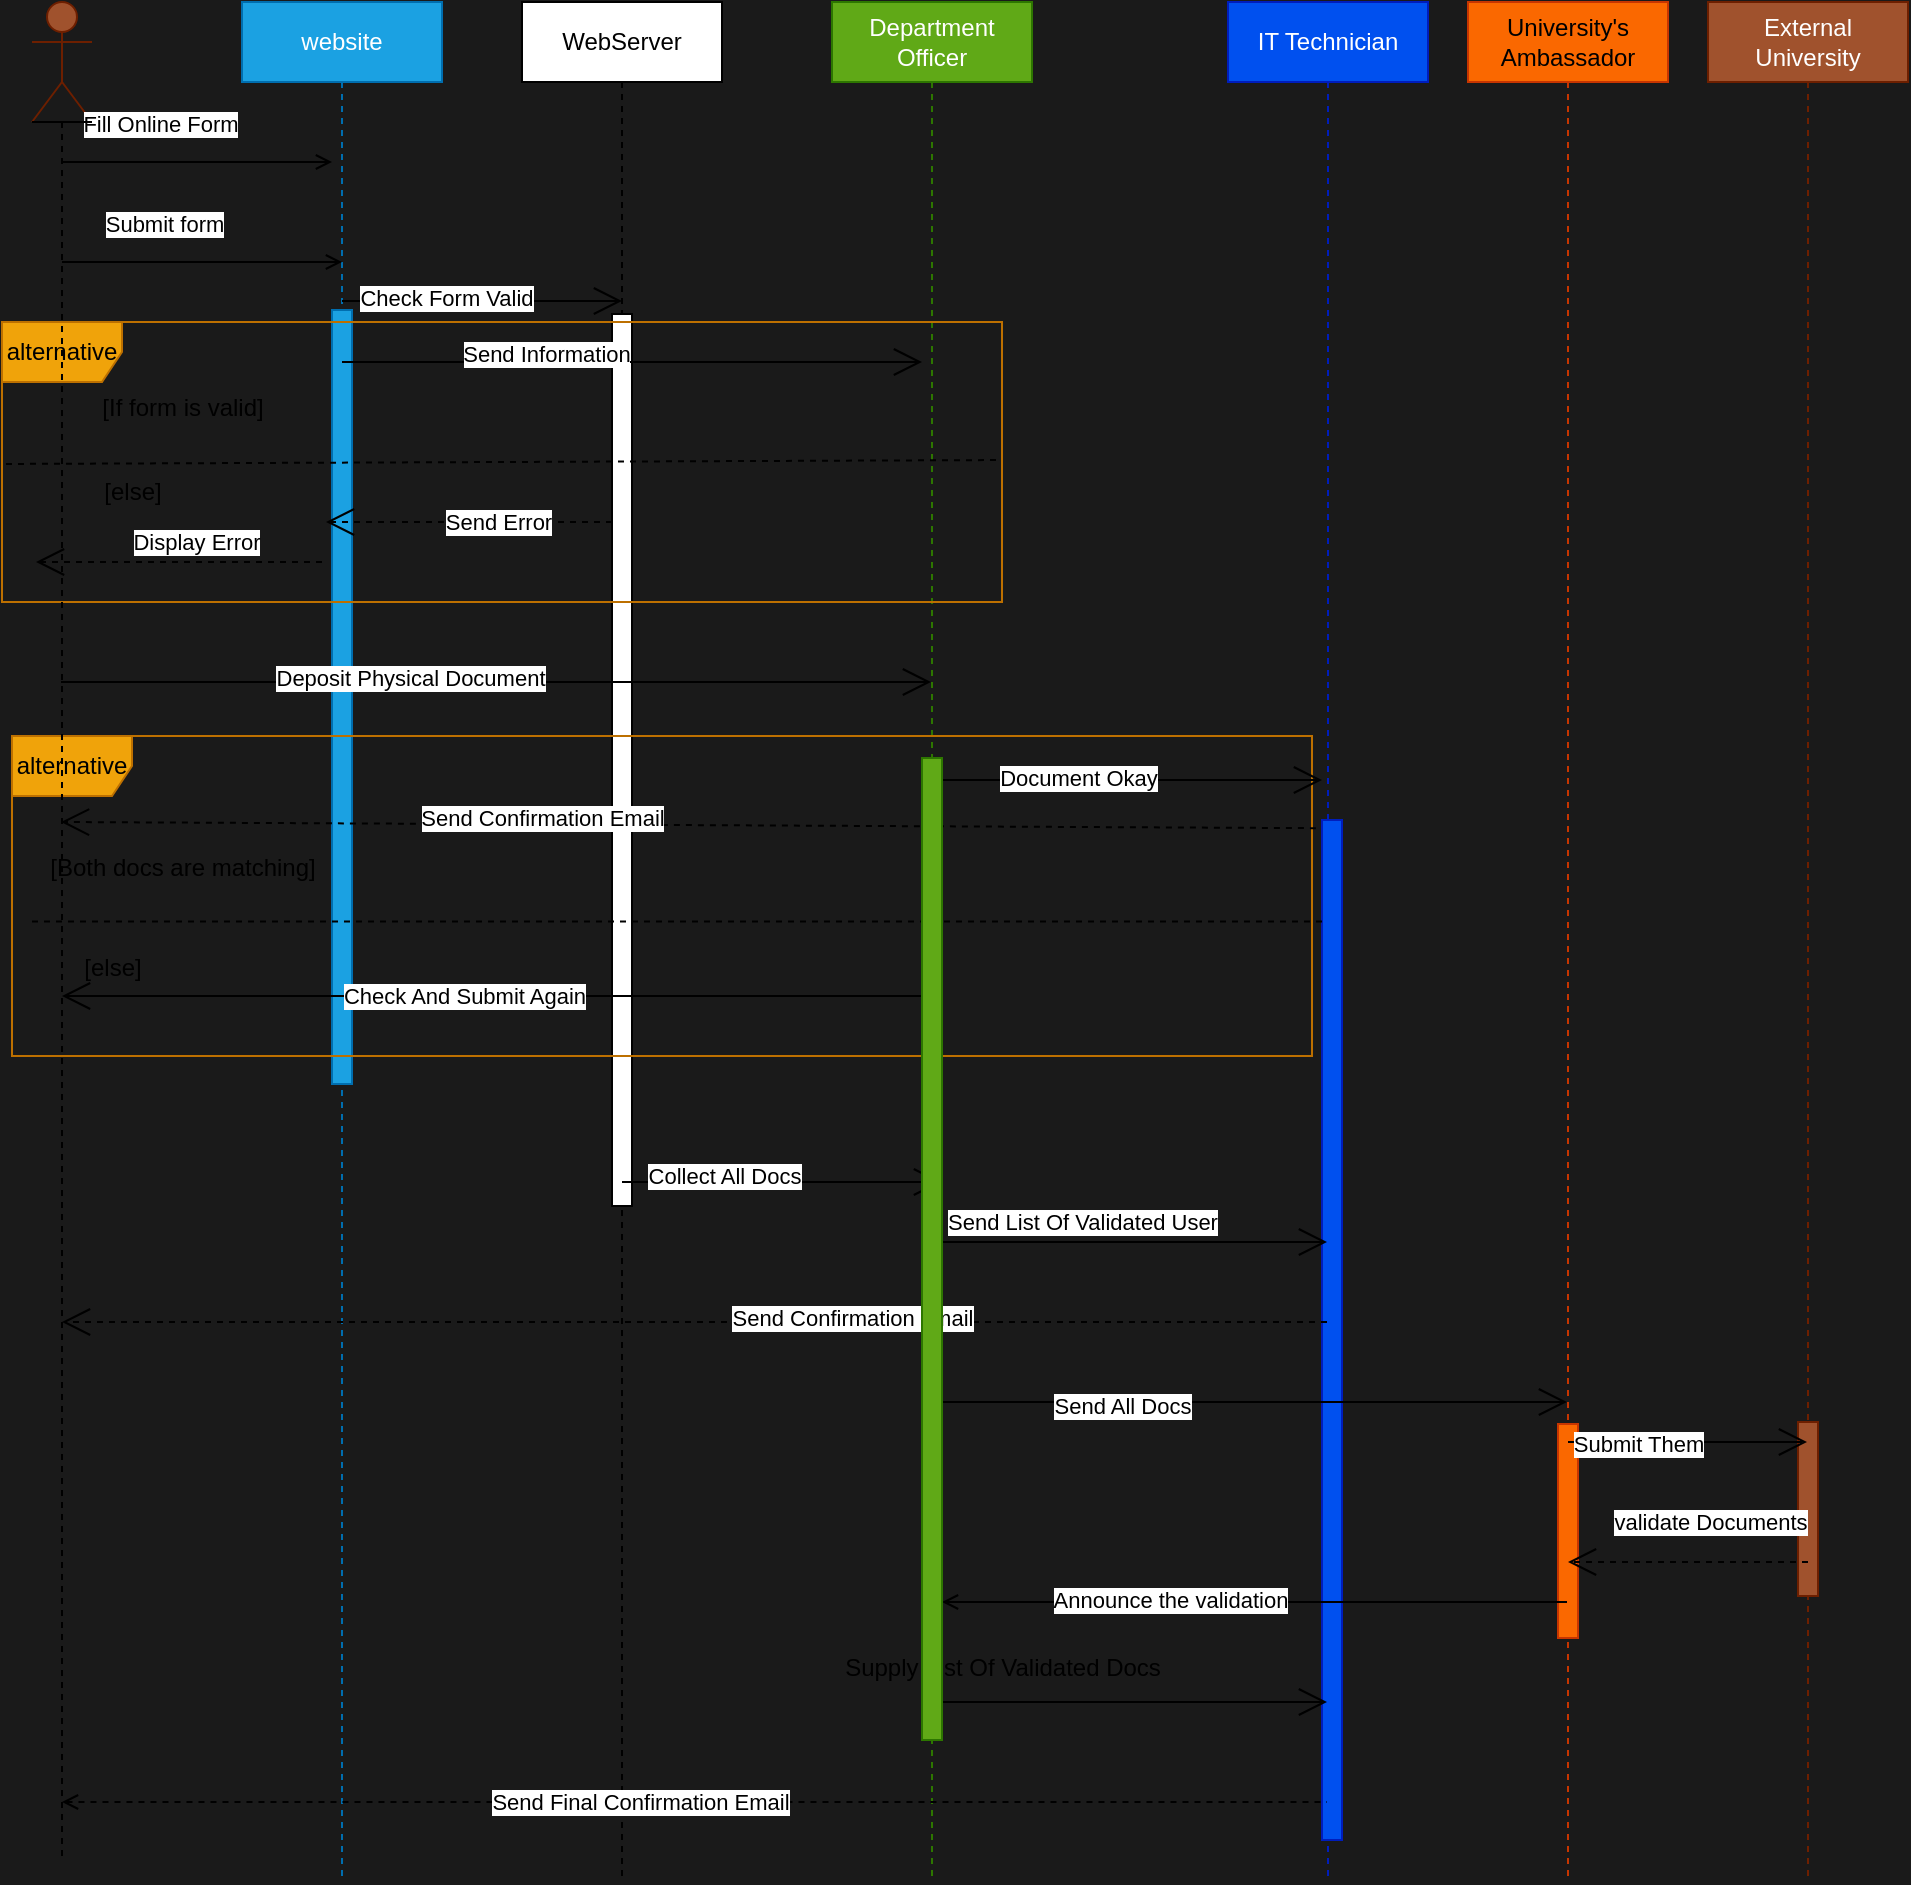 <mxfile version="22.1.2" type="device">
  <diagram name="Page-1" id="2YBvvXClWsGukQMizWep">
    <mxGraphModel dx="864" dy="556" grid="0" gridSize="10" guides="1" tooltips="1" connect="1" arrows="1" fold="1" page="1" pageScale="1" pageWidth="850" pageHeight="1100" background="#1A1A1A" math="0" shadow="0">
      <root>
        <mxCell id="0" />
        <mxCell id="1" parent="0" />
        <mxCell id="aM9ryv3xv72pqoxQDRHE-1" value="website" style="shape=umlLifeline;perimeter=lifelinePerimeter;whiteSpace=wrap;html=1;container=0;dropTarget=0;collapsible=0;recursiveResize=0;outlineConnect=0;portConstraint=eastwest;newEdgeStyle={&quot;edgeStyle&quot;:&quot;elbowEdgeStyle&quot;,&quot;elbow&quot;:&quot;vertical&quot;,&quot;curved&quot;:0,&quot;rounded&quot;:0};fillColor=#1ba1e2;fontColor=#ffffff;strokeColor=#006EAF;" parent="1" vertex="1">
          <mxGeometry x="130" y="20" width="100" height="940" as="geometry" />
        </mxCell>
        <mxCell id="6HMPEttAioVZYCfV79IP-67" value="" style="html=1;points=[[0,0,0,0,5],[0,1,0,0,-5],[1,0,0,0,5],[1,1,0,0,-5]];perimeter=orthogonalPerimeter;outlineConnect=0;targetShapes=umlLifeline;portConstraint=eastwest;newEdgeStyle={&quot;curved&quot;:0,&quot;rounded&quot;:0};fillColor=#1ba1e2;fontColor=#ffffff;strokeColor=#006EAF;" vertex="1" parent="aM9ryv3xv72pqoxQDRHE-1">
          <mxGeometry x="45" y="154" width="10" height="387" as="geometry" />
        </mxCell>
        <mxCell id="aM9ryv3xv72pqoxQDRHE-5" value="WebServer" style="shape=umlLifeline;perimeter=lifelinePerimeter;whiteSpace=wrap;html=1;container=0;dropTarget=0;collapsible=0;recursiveResize=0;outlineConnect=0;portConstraint=eastwest;newEdgeStyle={&quot;edgeStyle&quot;:&quot;elbowEdgeStyle&quot;,&quot;elbow&quot;:&quot;vertical&quot;,&quot;curved&quot;:0,&quot;rounded&quot;:0};" parent="1" vertex="1">
          <mxGeometry x="270" y="20" width="100" height="940" as="geometry" />
        </mxCell>
        <mxCell id="6HMPEttAioVZYCfV79IP-68" value="" style="html=1;points=[[0,0,0,0,5],[0,1,0,0,-5],[1,0,0,0,5],[1,1,0,0,-5]];perimeter=orthogonalPerimeter;outlineConnect=0;targetShapes=umlLifeline;portConstraint=eastwest;newEdgeStyle={&quot;curved&quot;:0,&quot;rounded&quot;:0};" vertex="1" parent="aM9ryv3xv72pqoxQDRHE-5">
          <mxGeometry x="45" y="156" width="10" height="446" as="geometry" />
        </mxCell>
        <mxCell id="6HMPEttAioVZYCfV79IP-1" value="" style="shape=umlActor;verticalLabelPosition=bottom;verticalAlign=top;html=1;outlineConnect=0;fillColor=#a0522d;fontColor=#ffffff;strokeColor=#6D1F00;" vertex="1" parent="1">
          <mxGeometry x="25" y="20" width="30" height="60" as="geometry" />
        </mxCell>
        <mxCell id="6HMPEttAioVZYCfV79IP-4" value="Department Officer" style="shape=umlLifeline;perimeter=lifelinePerimeter;whiteSpace=wrap;html=1;container=0;dropTarget=0;collapsible=0;recursiveResize=0;outlineConnect=0;portConstraint=eastwest;newEdgeStyle={&quot;edgeStyle&quot;:&quot;elbowEdgeStyle&quot;,&quot;elbow&quot;:&quot;vertical&quot;,&quot;curved&quot;:0,&quot;rounded&quot;:0};fillColor=#60a917;fontColor=#ffffff;strokeColor=#2D7600;" vertex="1" parent="1">
          <mxGeometry x="425" y="20" width="100" height="940" as="geometry" />
        </mxCell>
        <mxCell id="6HMPEttAioVZYCfV79IP-8" value="External University" style="shape=umlLifeline;perimeter=lifelinePerimeter;whiteSpace=wrap;html=1;container=0;dropTarget=0;collapsible=0;recursiveResize=0;outlineConnect=0;portConstraint=eastwest;newEdgeStyle={&quot;edgeStyle&quot;:&quot;elbowEdgeStyle&quot;,&quot;elbow&quot;:&quot;vertical&quot;,&quot;curved&quot;:0,&quot;rounded&quot;:0};fillColor=#a0522d;fontColor=#ffffff;strokeColor=#6D1F00;" vertex="1" parent="1">
          <mxGeometry x="863" y="20" width="100" height="940" as="geometry" />
        </mxCell>
        <mxCell id="6HMPEttAioVZYCfV79IP-72" value="" style="html=1;points=[[0,0,0,0,5],[0,1,0,0,-5],[1,0,0,0,5],[1,1,0,0,-5]];perimeter=orthogonalPerimeter;outlineConnect=0;targetShapes=umlLifeline;portConstraint=eastwest;newEdgeStyle={&quot;curved&quot;:0,&quot;rounded&quot;:0};fillColor=#a0522d;fontColor=#ffffff;strokeColor=#6D1F00;" vertex="1" parent="6HMPEttAioVZYCfV79IP-8">
          <mxGeometry x="45" y="710" width="10" height="87" as="geometry" />
        </mxCell>
        <mxCell id="aM9ryv3xv72pqoxQDRHE-3" value="Fill Online Form" style="html=1;verticalAlign=bottom;startArrow=none;endArrow=open;startSize=8;edgeStyle=elbowEdgeStyle;elbow=vertical;curved=0;rounded=0;startFill=0;endFill=0;" parent="1" edge="1" source="6HMPEttAioVZYCfV79IP-24">
          <mxGeometry x="-0.273" y="10" relative="1" as="geometry">
            <mxPoint x="120" y="100" as="sourcePoint" />
            <mxPoint x="175" y="100" as="targetPoint" />
            <Array as="points">
              <mxPoint x="140" y="100" />
            </Array>
            <mxPoint as="offset" />
          </mxGeometry>
        </mxCell>
        <mxCell id="6HMPEttAioVZYCfV79IP-13" value="" style="endArrow=open;endFill=1;endSize=12;html=1;rounded=0;" edge="1" parent="1">
          <mxGeometry width="160" relative="1" as="geometry">
            <mxPoint x="180" y="169.5" as="sourcePoint" />
            <mxPoint x="320" y="169.5" as="targetPoint" />
          </mxGeometry>
        </mxCell>
        <mxCell id="6HMPEttAioVZYCfV79IP-14" value="Check Form Valid" style="edgeLabel;html=1;align=center;verticalAlign=middle;resizable=0;points=[];" vertex="1" connectable="0" parent="6HMPEttAioVZYCfV79IP-13">
          <mxGeometry x="-0.257" y="2" relative="1" as="geometry">
            <mxPoint as="offset" />
          </mxGeometry>
        </mxCell>
        <mxCell id="6HMPEttAioVZYCfV79IP-15" value="Submit form" style="html=1;verticalAlign=bottom;startArrow=none;endArrow=open;startSize=8;edgeStyle=elbowEdgeStyle;elbow=vertical;curved=0;rounded=0;startFill=0;endFill=0;" edge="1" parent="1" source="6HMPEttAioVZYCfV79IP-24">
          <mxGeometry x="-0.273" y="10" relative="1" as="geometry">
            <mxPoint x="90" y="120" as="sourcePoint" />
            <mxPoint x="180" y="150" as="targetPoint" />
            <Array as="points">
              <mxPoint x="120" y="150" />
            </Array>
            <mxPoint as="offset" />
          </mxGeometry>
        </mxCell>
        <mxCell id="6HMPEttAioVZYCfV79IP-16" value="alternative" style="shape=umlFrame;whiteSpace=wrap;html=1;pointerEvents=0;fillColor=#f0a30a;fontColor=#000000;strokeColor=#BD7000;" vertex="1" parent="1">
          <mxGeometry x="10" y="180" width="500" height="140" as="geometry" />
        </mxCell>
        <mxCell id="6HMPEttAioVZYCfV79IP-17" value="" style="endArrow=none;dashed=1;endFill=0;endSize=12;html=1;rounded=0;entryX=0.998;entryY=0.493;entryDx=0;entryDy=0;entryPerimeter=0;exitX=0.004;exitY=0.507;exitDx=0;exitDy=0;exitPerimeter=0;" edge="1" parent="1" source="6HMPEttAioVZYCfV79IP-16" target="6HMPEttAioVZYCfV79IP-16">
          <mxGeometry width="160" relative="1" as="geometry">
            <mxPoint x="60" y="249.48" as="sourcePoint" />
            <mxPoint x="360" y="250.52" as="targetPoint" />
          </mxGeometry>
        </mxCell>
        <mxCell id="6HMPEttAioVZYCfV79IP-18" value="[If form is valid]" style="text;html=1;align=center;verticalAlign=middle;resizable=0;points=[];autosize=1;strokeColor=none;fillColor=none;" vertex="1" parent="1">
          <mxGeometry x="50" y="208" width="100" height="30" as="geometry" />
        </mxCell>
        <mxCell id="6HMPEttAioVZYCfV79IP-19" value="IT Technician" style="shape=umlLifeline;perimeter=lifelinePerimeter;whiteSpace=wrap;html=1;container=0;dropTarget=0;collapsible=0;recursiveResize=0;outlineConnect=0;portConstraint=eastwest;newEdgeStyle={&quot;edgeStyle&quot;:&quot;elbowEdgeStyle&quot;,&quot;elbow&quot;:&quot;vertical&quot;,&quot;curved&quot;:0,&quot;rounded&quot;:0};fillColor=#0050ef;fontColor=#ffffff;strokeColor=#001DBC;" vertex="1" parent="1">
          <mxGeometry x="623" y="20" width="100" height="940" as="geometry" />
        </mxCell>
        <mxCell id="6HMPEttAioVZYCfV79IP-70" value="" style="html=1;points=[[0,0,0,0,5],[0,1,0,0,-5],[1,0,0,0,5],[1,1,0,0,-5]];perimeter=orthogonalPerimeter;outlineConnect=0;targetShapes=umlLifeline;portConstraint=eastwest;newEdgeStyle={&quot;curved&quot;:0,&quot;rounded&quot;:0};fillColor=#0050ef;fontColor=#ffffff;strokeColor=#001DBC;" vertex="1" parent="6HMPEttAioVZYCfV79IP-19">
          <mxGeometry x="47" y="409" width="10" height="510" as="geometry" />
        </mxCell>
        <mxCell id="6HMPEttAioVZYCfV79IP-33" value="alternative" style="shape=umlFrame;whiteSpace=wrap;html=1;pointerEvents=0;fillColor=#f0a30a;fontColor=#000000;strokeColor=#BD7000;" vertex="1" parent="6HMPEttAioVZYCfV79IP-19">
          <mxGeometry x="-608" y="367" width="650" height="160" as="geometry" />
        </mxCell>
        <mxCell id="6HMPEttAioVZYCfV79IP-22" value="" style="endArrow=open;endFill=1;endSize=12;html=1;rounded=0;" edge="1" parent="1">
          <mxGeometry width="160" relative="1" as="geometry">
            <mxPoint x="180" y="200" as="sourcePoint" />
            <mxPoint x="470" y="200" as="targetPoint" />
          </mxGeometry>
        </mxCell>
        <mxCell id="6HMPEttAioVZYCfV79IP-23" value="Send Information" style="edgeLabel;html=1;align=center;verticalAlign=middle;resizable=0;points=[];" vertex="1" connectable="0" parent="6HMPEttAioVZYCfV79IP-22">
          <mxGeometry x="-0.297" y="4" relative="1" as="geometry">
            <mxPoint as="offset" />
          </mxGeometry>
        </mxCell>
        <mxCell id="6HMPEttAioVZYCfV79IP-24" value="" style="shape=umlLifeline;perimeter=lifelinePerimeter;whiteSpace=wrap;html=1;container=1;dropTarget=0;collapsible=0;recursiveResize=0;outlineConnect=0;portConstraint=eastwest;newEdgeStyle={&quot;curved&quot;:0,&quot;rounded&quot;:0};participant=umlEntity;size=0;" vertex="1" parent="1">
          <mxGeometry x="20" y="80" width="40" height="870" as="geometry" />
        </mxCell>
        <mxCell id="6HMPEttAioVZYCfV79IP-27" value="" style="endArrow=open;endFill=1;endSize=12;html=1;rounded=0;entryX=0.47;entryY=0.867;entryDx=0;entryDy=0;entryPerimeter=0;dashed=1;" edge="1" parent="1">
          <mxGeometry width="160" relative="1" as="geometry">
            <mxPoint x="170" y="300" as="sourcePoint" />
            <mxPoint x="27" y="300" as="targetPoint" />
          </mxGeometry>
        </mxCell>
        <mxCell id="6HMPEttAioVZYCfV79IP-29" value="Display Error" style="edgeLabel;html=1;align=center;verticalAlign=middle;resizable=0;points=[];" vertex="1" connectable="0" parent="6HMPEttAioVZYCfV79IP-27">
          <mxGeometry x="-0.119" relative="1" as="geometry">
            <mxPoint y="-10" as="offset" />
          </mxGeometry>
        </mxCell>
        <mxCell id="6HMPEttAioVZYCfV79IP-30" value="" style="endArrow=open;endFill=1;endSize=12;html=1;rounded=0;" edge="1" parent="1">
          <mxGeometry width="160" relative="1" as="geometry">
            <mxPoint x="39.5" y="360" as="sourcePoint" />
            <mxPoint x="474.5" y="360" as="targetPoint" />
          </mxGeometry>
        </mxCell>
        <mxCell id="6HMPEttAioVZYCfV79IP-31" value="Deposit Physical Document" style="edgeLabel;html=1;align=center;verticalAlign=middle;resizable=0;points=[];" vertex="1" connectable="0" parent="6HMPEttAioVZYCfV79IP-30">
          <mxGeometry x="-0.202" y="2" relative="1" as="geometry">
            <mxPoint x="1" as="offset" />
          </mxGeometry>
        </mxCell>
        <mxCell id="6HMPEttAioVZYCfV79IP-32" value="[else]" style="text;html=1;align=center;verticalAlign=middle;resizable=0;points=[];autosize=1;strokeColor=none;fillColor=none;" vertex="1" parent="1">
          <mxGeometry x="50" y="250" width="50" height="30" as="geometry" />
        </mxCell>
        <mxCell id="6HMPEttAioVZYCfV79IP-34" value="" style="endArrow=none;dashed=1;endFill=0;endSize=12;html=1;rounded=0;" edge="1" parent="1" target="6HMPEttAioVZYCfV79IP-19">
          <mxGeometry width="160" relative="1" as="geometry">
            <mxPoint x="25" y="479.74" as="sourcePoint" />
            <mxPoint x="608.48" y="468" as="targetPoint" />
          </mxGeometry>
        </mxCell>
        <mxCell id="6HMPEttAioVZYCfV79IP-35" value="[Both docs are matching]" style="text;html=1;align=center;verticalAlign=middle;resizable=0;points=[];autosize=1;strokeColor=none;fillColor=none;" vertex="1" parent="1">
          <mxGeometry x="20" y="438" width="160" height="30" as="geometry" />
        </mxCell>
        <mxCell id="6HMPEttAioVZYCfV79IP-36" value="[else]" style="text;html=1;align=center;verticalAlign=middle;resizable=0;points=[];autosize=1;strokeColor=none;fillColor=none;" vertex="1" parent="1">
          <mxGeometry x="40" y="488" width="50" height="30" as="geometry" />
        </mxCell>
        <mxCell id="6HMPEttAioVZYCfV79IP-37" value="" style="endArrow=open;endFill=1;endSize=12;html=1;rounded=0;entryX=0.47;entryY=0.867;entryDx=0;entryDy=0;entryPerimeter=0;dashed=1;" edge="1" parent="1">
          <mxGeometry width="160" relative="1" as="geometry">
            <mxPoint x="315" y="280" as="sourcePoint" />
            <mxPoint x="172" y="280" as="targetPoint" />
          </mxGeometry>
        </mxCell>
        <mxCell id="6HMPEttAioVZYCfV79IP-38" value="Send Error" style="edgeLabel;html=1;align=center;verticalAlign=middle;resizable=0;points=[];" vertex="1" connectable="0" parent="6HMPEttAioVZYCfV79IP-37">
          <mxGeometry x="-0.193" relative="1" as="geometry">
            <mxPoint as="offset" />
          </mxGeometry>
        </mxCell>
        <mxCell id="6HMPEttAioVZYCfV79IP-39" value="" style="endArrow=open;endFill=1;endSize=12;html=1;rounded=0;dashed=1;exitX=1.003;exitY=0.288;exitDx=0;exitDy=0;exitPerimeter=0;" edge="1" parent="1" source="6HMPEttAioVZYCfV79IP-33">
          <mxGeometry width="160" relative="1" as="geometry">
            <mxPoint x="600" y="430" as="sourcePoint" />
            <mxPoint x="39.5" y="430" as="targetPoint" />
          </mxGeometry>
        </mxCell>
        <mxCell id="6HMPEttAioVZYCfV79IP-41" value="Send Confirmation Email" style="edgeLabel;html=1;align=center;verticalAlign=middle;resizable=0;points=[];" vertex="1" connectable="0" parent="6HMPEttAioVZYCfV79IP-39">
          <mxGeometry x="0.233" y="-3" relative="1" as="geometry">
            <mxPoint as="offset" />
          </mxGeometry>
        </mxCell>
        <mxCell id="6HMPEttAioVZYCfV79IP-42" value="" style="endArrow=open;endFill=1;endSize=12;html=1;rounded=0;" edge="1" parent="1">
          <mxGeometry width="160" relative="1" as="geometry">
            <mxPoint x="474.5" y="409" as="sourcePoint" />
            <mxPoint x="670" y="409" as="targetPoint" />
          </mxGeometry>
        </mxCell>
        <mxCell id="6HMPEttAioVZYCfV79IP-43" value="Document Okay" style="edgeLabel;html=1;align=center;verticalAlign=middle;resizable=0;points=[];" vertex="1" connectable="0" parent="6HMPEttAioVZYCfV79IP-42">
          <mxGeometry x="-0.259" y="1" relative="1" as="geometry">
            <mxPoint x="1" as="offset" />
          </mxGeometry>
        </mxCell>
        <mxCell id="6HMPEttAioVZYCfV79IP-44" value="" style="endArrow=open;endFill=1;endSize=12;html=1;rounded=0;" edge="1" parent="1">
          <mxGeometry width="160" relative="1" as="geometry">
            <mxPoint x="475" y="517" as="sourcePoint" />
            <mxPoint x="40" y="517" as="targetPoint" />
          </mxGeometry>
        </mxCell>
        <mxCell id="6HMPEttAioVZYCfV79IP-45" value="Check And Submit Again" style="edgeLabel;html=1;align=center;verticalAlign=middle;resizable=0;points=[];" vertex="1" connectable="0" parent="6HMPEttAioVZYCfV79IP-44">
          <mxGeometry x="0.076" relative="1" as="geometry">
            <mxPoint as="offset" />
          </mxGeometry>
        </mxCell>
        <mxCell id="6HMPEttAioVZYCfV79IP-46" value="" style="endArrow=open;endFill=1;endSize=12;html=1;rounded=0;" edge="1" parent="1">
          <mxGeometry width="160" relative="1" as="geometry">
            <mxPoint x="320" y="610" as="sourcePoint" />
            <mxPoint x="480" y="610" as="targetPoint" />
          </mxGeometry>
        </mxCell>
        <mxCell id="6HMPEttAioVZYCfV79IP-47" value="Collect All Docs" style="edgeLabel;html=1;align=center;verticalAlign=middle;resizable=0;points=[];" vertex="1" connectable="0" parent="6HMPEttAioVZYCfV79IP-46">
          <mxGeometry x="-0.362" y="3" relative="1" as="geometry">
            <mxPoint as="offset" />
          </mxGeometry>
        </mxCell>
        <mxCell id="6HMPEttAioVZYCfV79IP-48" value="" style="endArrow=open;endFill=1;endSize=12;html=1;rounded=0;" edge="1" parent="1" target="6HMPEttAioVZYCfV79IP-19">
          <mxGeometry width="160" relative="1" as="geometry">
            <mxPoint x="470" y="640" as="sourcePoint" />
            <mxPoint x="600" y="640" as="targetPoint" />
          </mxGeometry>
        </mxCell>
        <mxCell id="6HMPEttAioVZYCfV79IP-49" value="Send List Of Validated User" style="edgeLabel;html=1;align=center;verticalAlign=middle;resizable=0;points=[];" vertex="1" connectable="0" parent="6HMPEttAioVZYCfV79IP-48">
          <mxGeometry x="-0.477" y="4" relative="1" as="geometry">
            <mxPoint x="27" y="-6" as="offset" />
          </mxGeometry>
        </mxCell>
        <mxCell id="6HMPEttAioVZYCfV79IP-50" value="" style="endArrow=open;dashed=1;endFill=0;endSize=12;html=1;rounded=0;" edge="1" parent="1" source="6HMPEttAioVZYCfV79IP-19">
          <mxGeometry width="160" relative="1" as="geometry">
            <mxPoint x="602.24" y="680" as="sourcePoint" />
            <mxPoint x="40" y="680" as="targetPoint" />
          </mxGeometry>
        </mxCell>
        <mxCell id="6HMPEttAioVZYCfV79IP-51" value="Send Confirmation email" style="edgeLabel;html=1;align=center;verticalAlign=middle;resizable=0;points=[];" vertex="1" connectable="0" parent="6HMPEttAioVZYCfV79IP-50">
          <mxGeometry x="-0.249" y="-2" relative="1" as="geometry">
            <mxPoint as="offset" />
          </mxGeometry>
        </mxCell>
        <mxCell id="6HMPEttAioVZYCfV79IP-52" value="University&#39;s Ambassador" style="shape=umlLifeline;perimeter=lifelinePerimeter;whiteSpace=wrap;html=1;container=0;dropTarget=0;collapsible=0;recursiveResize=0;outlineConnect=0;portConstraint=eastwest;newEdgeStyle={&quot;edgeStyle&quot;:&quot;elbowEdgeStyle&quot;,&quot;elbow&quot;:&quot;vertical&quot;,&quot;curved&quot;:0,&quot;rounded&quot;:0};fillColor=#fa6800;fontColor=#000000;strokeColor=#C73500;" vertex="1" parent="1">
          <mxGeometry x="743" y="20" width="100" height="940" as="geometry" />
        </mxCell>
        <mxCell id="6HMPEttAioVZYCfV79IP-71" value="" style="html=1;points=[[0,0,0,0,5],[0,1,0,0,-5],[1,0,0,0,5],[1,1,0,0,-5]];perimeter=orthogonalPerimeter;outlineConnect=0;targetShapes=umlLifeline;portConstraint=eastwest;newEdgeStyle={&quot;curved&quot;:0,&quot;rounded&quot;:0};fillColor=#fa6800;fontColor=#000000;strokeColor=#C73500;" vertex="1" parent="6HMPEttAioVZYCfV79IP-52">
          <mxGeometry x="45" y="711" width="10" height="107" as="geometry" />
        </mxCell>
        <mxCell id="6HMPEttAioVZYCfV79IP-55" value="" style="endArrow=open;endFill=1;endSize=12;html=1;rounded=0;" edge="1" parent="1" target="6HMPEttAioVZYCfV79IP-52">
          <mxGeometry width="160" relative="1" as="geometry">
            <mxPoint x="470" y="720" as="sourcePoint" />
            <mxPoint x="630" y="720" as="targetPoint" />
          </mxGeometry>
        </mxCell>
        <mxCell id="6HMPEttAioVZYCfV79IP-56" value="Send All Docs" style="edgeLabel;html=1;align=center;verticalAlign=middle;resizable=0;points=[];" vertex="1" connectable="0" parent="6HMPEttAioVZYCfV79IP-55">
          <mxGeometry x="-0.383" y="-2" relative="1" as="geometry">
            <mxPoint as="offset" />
          </mxGeometry>
        </mxCell>
        <mxCell id="6HMPEttAioVZYCfV79IP-57" value="" style="endArrow=open;endFill=1;endSize=12;html=1;rounded=0;" edge="1" parent="1" target="6HMPEttAioVZYCfV79IP-8">
          <mxGeometry width="160" relative="1" as="geometry">
            <mxPoint x="793" y="740" as="sourcePoint" />
            <mxPoint x="953" y="740" as="targetPoint" />
          </mxGeometry>
        </mxCell>
        <mxCell id="6HMPEttAioVZYCfV79IP-58" value="Submit Them" style="edgeLabel;html=1;align=center;verticalAlign=middle;resizable=0;points=[];" vertex="1" connectable="0" parent="6HMPEttAioVZYCfV79IP-57">
          <mxGeometry x="-0.414" y="-1" relative="1" as="geometry">
            <mxPoint as="offset" />
          </mxGeometry>
        </mxCell>
        <mxCell id="6HMPEttAioVZYCfV79IP-59" value="" style="endArrow=open;dashed=1;endFill=0;endSize=12;html=1;rounded=0;" edge="1" parent="1" target="6HMPEttAioVZYCfV79IP-52">
          <mxGeometry width="160" relative="1" as="geometry">
            <mxPoint x="913" y="800" as="sourcePoint" />
            <mxPoint x="1073" y="800" as="targetPoint" />
          </mxGeometry>
        </mxCell>
        <mxCell id="6HMPEttAioVZYCfV79IP-60" value="validate Documents" style="edgeLabel;html=1;align=center;verticalAlign=middle;resizable=0;points=[];" vertex="1" connectable="0" parent="6HMPEttAioVZYCfV79IP-59">
          <mxGeometry x="0.461" y="-2" relative="1" as="geometry">
            <mxPoint x="38" y="-18" as="offset" />
          </mxGeometry>
        </mxCell>
        <mxCell id="6HMPEttAioVZYCfV79IP-61" value="" style="endArrow=none;endFill=0;endSize=12;html=1;rounded=0;startArrow=open;startFill=0;" edge="1" parent="1" target="6HMPEttAioVZYCfV79IP-52">
          <mxGeometry width="160" relative="1" as="geometry">
            <mxPoint x="480" y="820" as="sourcePoint" />
            <mxPoint x="630" y="820" as="targetPoint" />
          </mxGeometry>
        </mxCell>
        <mxCell id="6HMPEttAioVZYCfV79IP-62" value="Announce the validation" style="edgeLabel;html=1;align=center;verticalAlign=middle;resizable=0;points=[];" vertex="1" connectable="0" parent="6HMPEttAioVZYCfV79IP-61">
          <mxGeometry x="-0.274" y="1" relative="1" as="geometry">
            <mxPoint as="offset" />
          </mxGeometry>
        </mxCell>
        <mxCell id="6HMPEttAioVZYCfV79IP-63" value="" style="endArrow=none;dashed=1;endFill=0;endSize=12;html=1;rounded=0;startArrow=open;startFill=0;" edge="1" parent="1" target="6HMPEttAioVZYCfV79IP-19">
          <mxGeometry width="160" relative="1" as="geometry">
            <mxPoint x="40" y="920" as="sourcePoint" />
            <mxPoint x="599.5" y="920" as="targetPoint" />
          </mxGeometry>
        </mxCell>
        <mxCell id="6HMPEttAioVZYCfV79IP-64" value="Send Final Confirmation Email" style="edgeLabel;html=1;align=center;verticalAlign=middle;resizable=0;points=[];" vertex="1" connectable="0" parent="6HMPEttAioVZYCfV79IP-63">
          <mxGeometry x="-0.088" relative="1" as="geometry">
            <mxPoint as="offset" />
          </mxGeometry>
        </mxCell>
        <mxCell id="6HMPEttAioVZYCfV79IP-65" value="" style="endArrow=open;endFill=1;endSize=12;html=1;rounded=0;" edge="1" parent="1" target="6HMPEttAioVZYCfV79IP-19">
          <mxGeometry width="160" relative="1" as="geometry">
            <mxPoint x="480" y="870" as="sourcePoint" />
            <mxPoint x="560" y="870" as="targetPoint" />
          </mxGeometry>
        </mxCell>
        <mxCell id="6HMPEttAioVZYCfV79IP-66" value="Supply List Of Validated Docs" style="text;html=1;align=center;verticalAlign=middle;resizable=0;points=[];autosize=1;strokeColor=none;fillColor=none;" vertex="1" parent="1">
          <mxGeometry x="420" y="838" width="180" height="30" as="geometry" />
        </mxCell>
        <mxCell id="6HMPEttAioVZYCfV79IP-69" value="" style="html=1;points=[[0,0,0,0,5],[0,1,0,0,-5],[1,0,0,0,5],[1,1,0,0,-5]];perimeter=orthogonalPerimeter;outlineConnect=0;targetShapes=umlLifeline;portConstraint=eastwest;newEdgeStyle={&quot;curved&quot;:0,&quot;rounded&quot;:0};fillColor=#60a917;fontColor=#ffffff;strokeColor=#2D7600;" vertex="1" parent="1">
          <mxGeometry x="470" y="398" width="10" height="491" as="geometry" />
        </mxCell>
      </root>
    </mxGraphModel>
  </diagram>
</mxfile>
